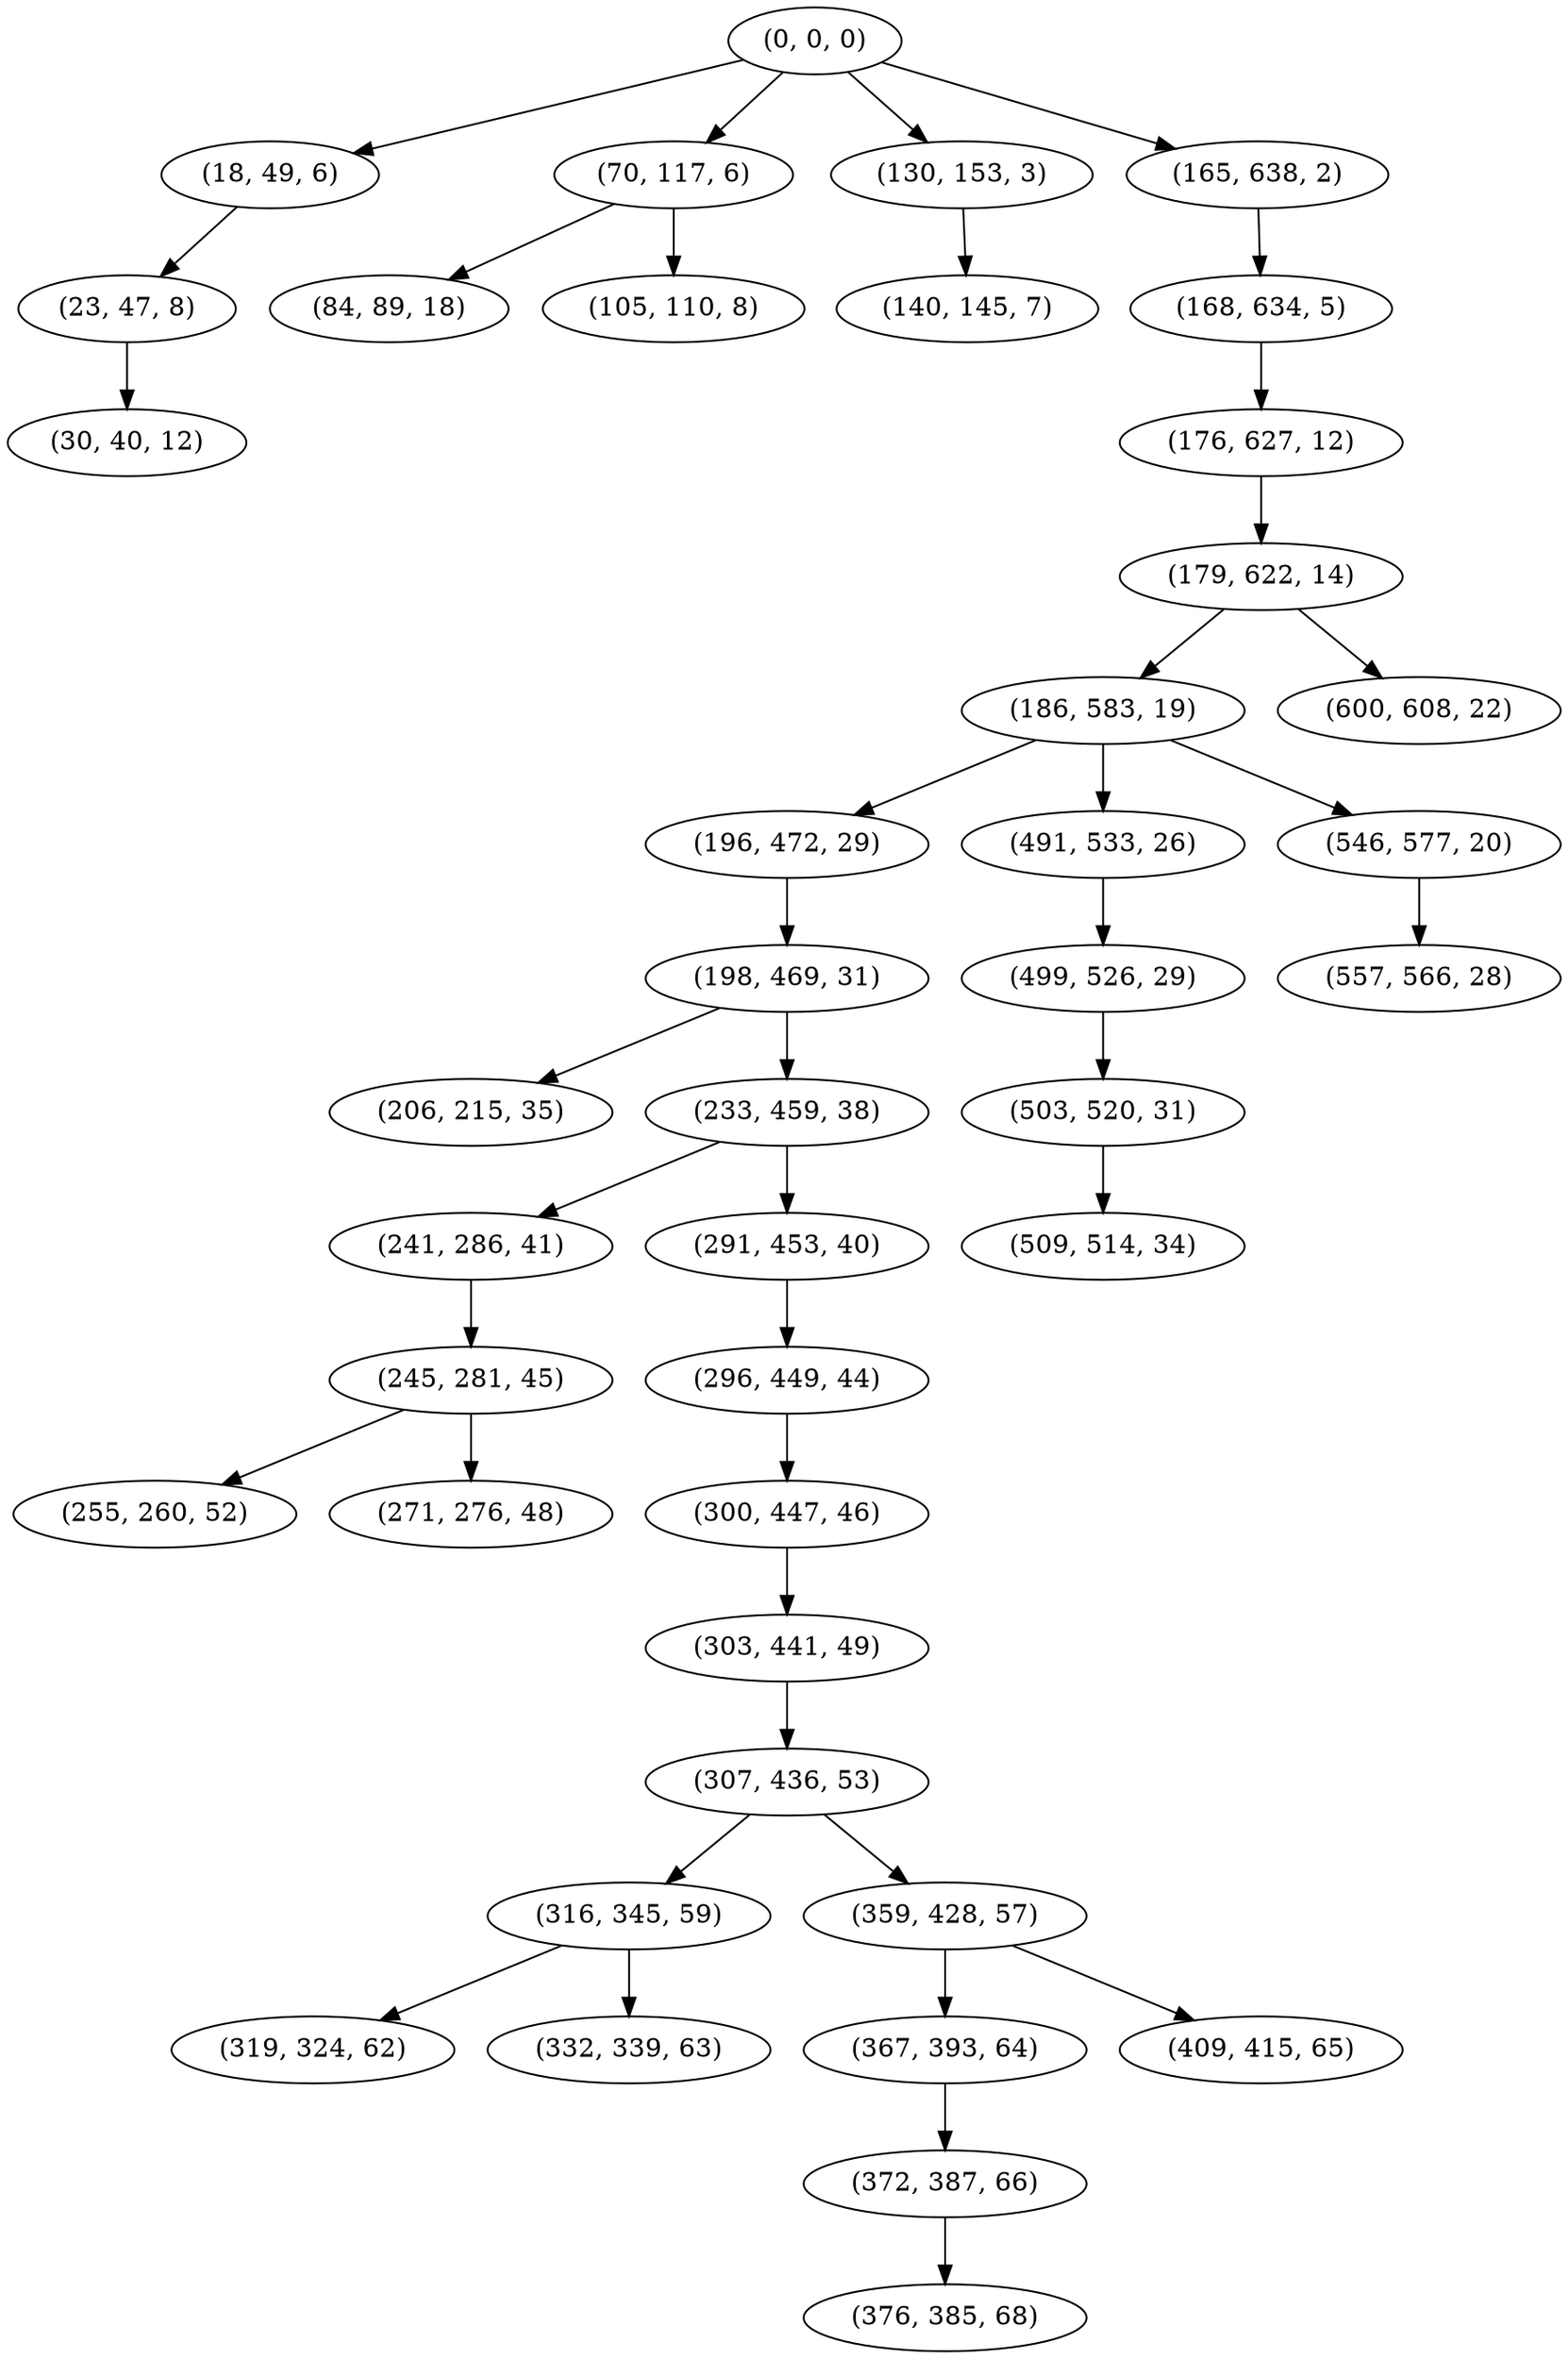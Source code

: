 digraph tree {
    "(0, 0, 0)";
    "(18, 49, 6)";
    "(23, 47, 8)";
    "(30, 40, 12)";
    "(70, 117, 6)";
    "(84, 89, 18)";
    "(105, 110, 8)";
    "(130, 153, 3)";
    "(140, 145, 7)";
    "(165, 638, 2)";
    "(168, 634, 5)";
    "(176, 627, 12)";
    "(179, 622, 14)";
    "(186, 583, 19)";
    "(196, 472, 29)";
    "(198, 469, 31)";
    "(206, 215, 35)";
    "(233, 459, 38)";
    "(241, 286, 41)";
    "(245, 281, 45)";
    "(255, 260, 52)";
    "(271, 276, 48)";
    "(291, 453, 40)";
    "(296, 449, 44)";
    "(300, 447, 46)";
    "(303, 441, 49)";
    "(307, 436, 53)";
    "(316, 345, 59)";
    "(319, 324, 62)";
    "(332, 339, 63)";
    "(359, 428, 57)";
    "(367, 393, 64)";
    "(372, 387, 66)";
    "(376, 385, 68)";
    "(409, 415, 65)";
    "(491, 533, 26)";
    "(499, 526, 29)";
    "(503, 520, 31)";
    "(509, 514, 34)";
    "(546, 577, 20)";
    "(557, 566, 28)";
    "(600, 608, 22)";
    "(0, 0, 0)" -> "(18, 49, 6)";
    "(0, 0, 0)" -> "(70, 117, 6)";
    "(0, 0, 0)" -> "(130, 153, 3)";
    "(0, 0, 0)" -> "(165, 638, 2)";
    "(18, 49, 6)" -> "(23, 47, 8)";
    "(23, 47, 8)" -> "(30, 40, 12)";
    "(70, 117, 6)" -> "(84, 89, 18)";
    "(70, 117, 6)" -> "(105, 110, 8)";
    "(130, 153, 3)" -> "(140, 145, 7)";
    "(165, 638, 2)" -> "(168, 634, 5)";
    "(168, 634, 5)" -> "(176, 627, 12)";
    "(176, 627, 12)" -> "(179, 622, 14)";
    "(179, 622, 14)" -> "(186, 583, 19)";
    "(179, 622, 14)" -> "(600, 608, 22)";
    "(186, 583, 19)" -> "(196, 472, 29)";
    "(186, 583, 19)" -> "(491, 533, 26)";
    "(186, 583, 19)" -> "(546, 577, 20)";
    "(196, 472, 29)" -> "(198, 469, 31)";
    "(198, 469, 31)" -> "(206, 215, 35)";
    "(198, 469, 31)" -> "(233, 459, 38)";
    "(233, 459, 38)" -> "(241, 286, 41)";
    "(233, 459, 38)" -> "(291, 453, 40)";
    "(241, 286, 41)" -> "(245, 281, 45)";
    "(245, 281, 45)" -> "(255, 260, 52)";
    "(245, 281, 45)" -> "(271, 276, 48)";
    "(291, 453, 40)" -> "(296, 449, 44)";
    "(296, 449, 44)" -> "(300, 447, 46)";
    "(300, 447, 46)" -> "(303, 441, 49)";
    "(303, 441, 49)" -> "(307, 436, 53)";
    "(307, 436, 53)" -> "(316, 345, 59)";
    "(307, 436, 53)" -> "(359, 428, 57)";
    "(316, 345, 59)" -> "(319, 324, 62)";
    "(316, 345, 59)" -> "(332, 339, 63)";
    "(359, 428, 57)" -> "(367, 393, 64)";
    "(359, 428, 57)" -> "(409, 415, 65)";
    "(367, 393, 64)" -> "(372, 387, 66)";
    "(372, 387, 66)" -> "(376, 385, 68)";
    "(491, 533, 26)" -> "(499, 526, 29)";
    "(499, 526, 29)" -> "(503, 520, 31)";
    "(503, 520, 31)" -> "(509, 514, 34)";
    "(546, 577, 20)" -> "(557, 566, 28)";
}
